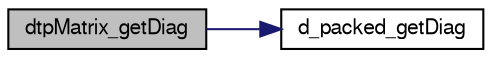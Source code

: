 digraph G
{
  edge [fontname="FreeSans",fontsize=10,labelfontname="FreeSans",labelfontsize=10];
  node [fontname="FreeSans",fontsize=10,shape=record];
  rankdir=LR;
  Node1 [label="dtpMatrix_getDiag",height=0.2,width=0.4,color="black", fillcolor="grey75", style="filled" fontcolor="black"];
  Node1 -> Node2 [color="midnightblue",fontsize=10,style="solid",fontname="FreeSans"];
  Node2 [label="d_packed_getDiag",height=0.2,width=0.4,color="black", fillcolor="white", style="filled",URL="$Mutils_8c.html#dd5d4be8679ecd4316a738f1d16e47e0",tooltip="Copy the diagonal elements of the packed denseMatrix x to dest."];
}

